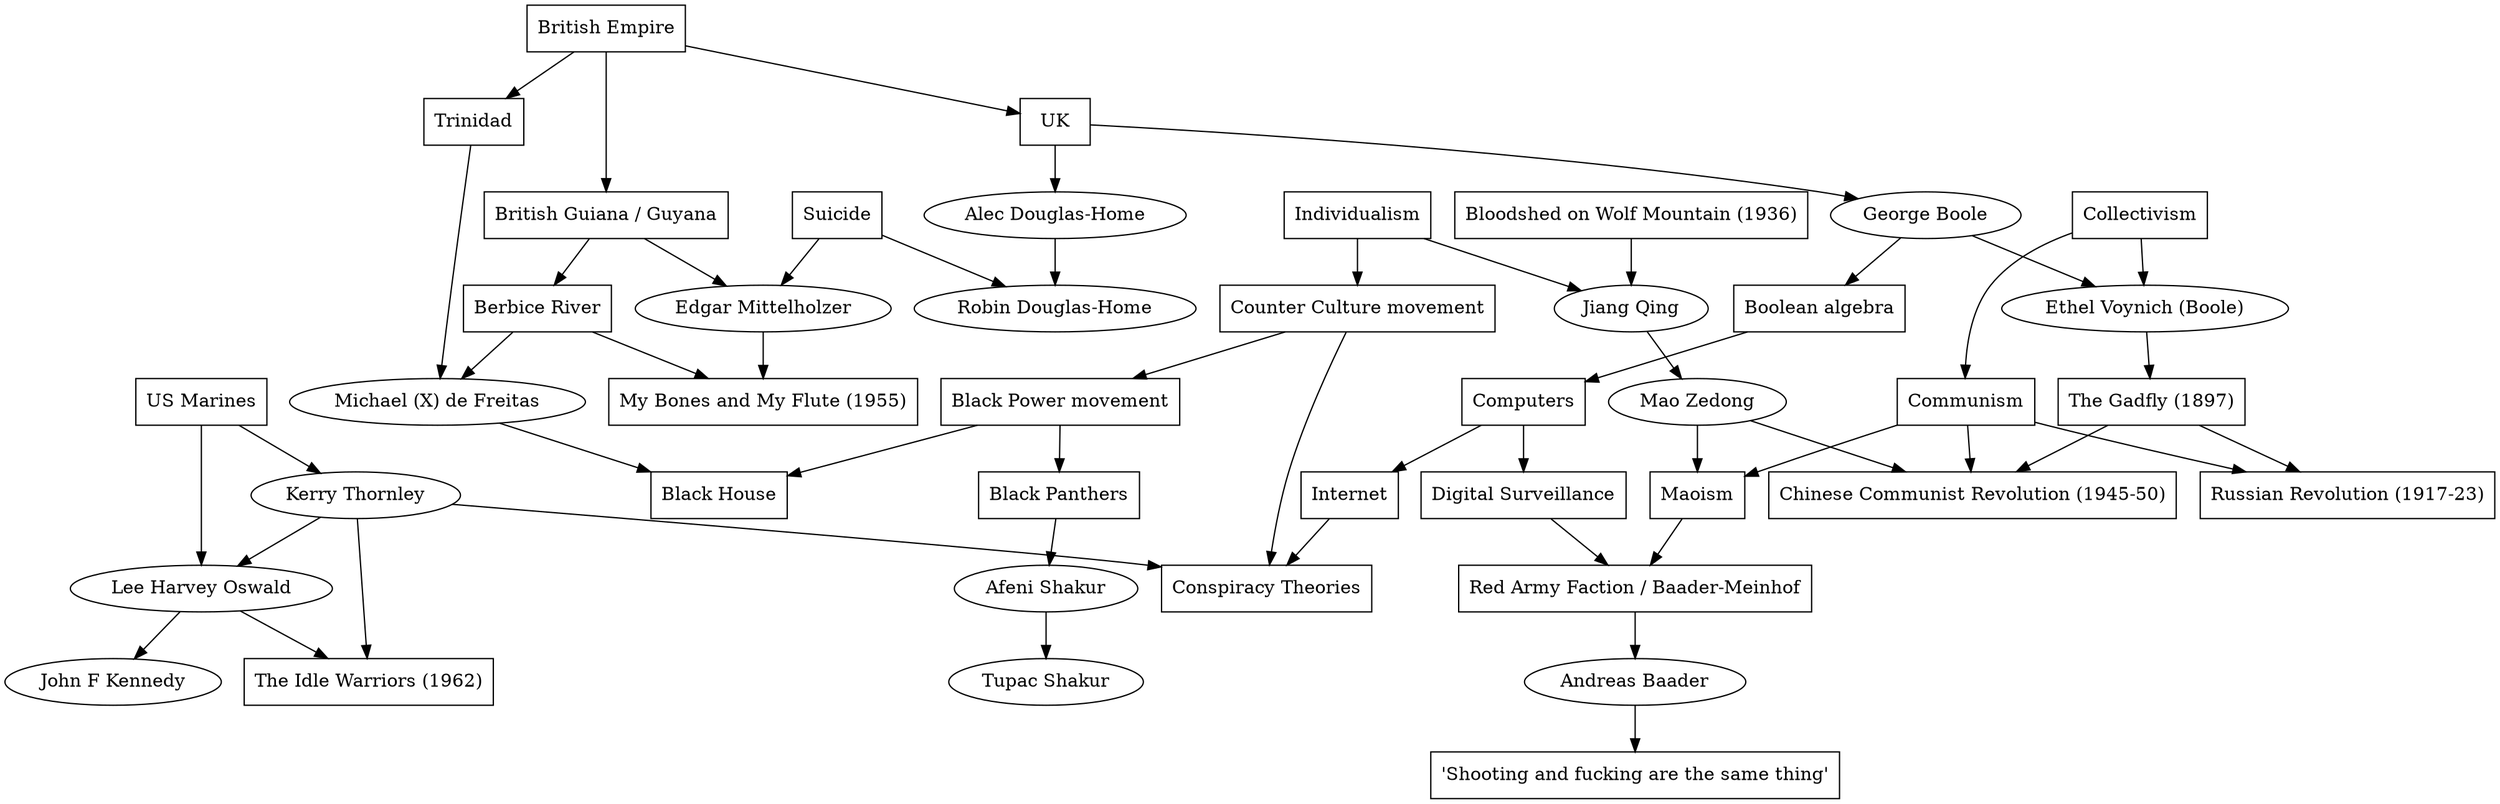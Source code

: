 // Can't Get You Out of My Head
strict digraph cgyoomh {
  // People
  jq [label="Jiang Qing"]
  mz [label="Mao Zedong"]
  mdf [label="Michael (X) de Freitas"]
  bool [label="George Boole"]
  evnb [label="Ethel Voynich (Boole)"]
  as [label="Afeni Shakur"]
  ts [label="Tupac Shakur"]
  kt [label="Kerry Thornley"]
  lho [label="Lee Harvey Oswald"]
  jfk [label="John F Kennedy"]
  rdh [label="Robin Douglas-Home"]
  adh [label="Alec Douglas-Home"]
  em [label="Edgar Mittelholzer"]
  ab [label="Andreas Baader"]

  // Things
  node[shape=rectangle]
  bowm [label="Bloodshed on Wolf Mountain (1936)"]
  SFST [label="'Shooting and fucking are the same thing'"]
  CCR [label="Chinese Communist Revolution (1945-50)"]
  RR [label="Russian Revolution (1917-23)"]
  MBMF [label="My Bones and My Flute (1955)"]
  Trinidad
  BE [label="British Empire"]
  UK
  BG [label="British Guiana / Guyana"]
  Berbice [label="Berbice River"]
  BP [label="Black Panthers"]
  BPM [label="Black Power movement"]
  CCM [label="Counter Culture movement"]
  BH [label="Black House"]
  Collectivism
  Individualism
  CS [label="Conspiracy Theories"]
  Communism
  Marines [label="US Marines"]
  TIW [label="The Idle Warriors (1962)"]
  Suicide
  Gadfly [label="The Gadfly (1897)"]
  BA [label="Boolean algebra"]
  Computers
  DS [label="Digital Surveillance"]
  Internet
  RAF [label="Red Army Faction / Baader-Meinhof"]

  // Graph
  Collectivism -> Communism
  Communism -> {CCR, RR} // Associated revolutions

  Individualism -> CCM
  CCM -> BPM

  // Kerry Thornley: links to assassination of JFK and conspiracy theories in general
  kt -> lho
  {CCM, kt} -> CS
  Marines -> {kt, lho}
  kt -> TIW
  lho -> TIW
  lho -> jfk

  // Robin Douglas-Home
  adh -> rdh
  UK -> adh
  Suicide -> rdh

  /* Bloodshed on Wolf Mountain (Part 1): Jiang Qing acted in a film with Li Lili, later came to a position of power
   * which she abused to get revenge on her fellow cast member. Was used by Mao Zedong to consolidate power in
   * revolution.  */
  jq -> mz
  mz -> CCR
  bowm -> jq
  Individualism -> jq

  // Michael X connections
  Trinidad -> mdf
  BE -> {BG,Trinidad,UK} // British Empire
  mdf -> BH
  BP -> as
  as -> ts
  BPM -> {BH, BP} // Black Power movement

  /* George Boole's odd connection to communist revolutions through his daughter's novel, and also inventing maths that
   * led to computers which becomes significant, obvs */
  UK -> bool
  bool -> evnb
  Collectivism -> evnb
  bool -> BA
  BA -> Computers -> {DS, Internet}
  Internet -> CS
  evnb -> Gadfly
  Gadfly -> {CCR,RR}

  // Shooting and Fucking are the Same Thing (Part 2): Red Army Faction's link to Mao + Boole
  {mz, Communism} -> Maoism -> RAF
  DS -> RAF
  RAF -> ab
  ab -> SFST

  // Michael X tried to escape up Berbice River (featured in Mittelholzer's novel) after murdering Gale Benson
  BG -> {em, Berbice}
  {Berbice, em} -> MBMF
  Suicide -> em
  Berbice -> mdf
}
